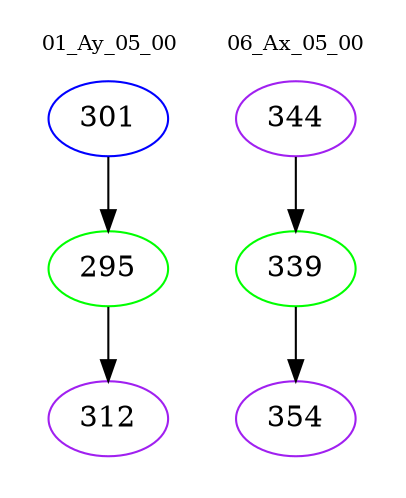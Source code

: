digraph{
subgraph cluster_0 {
color = white
label = "01_Ay_05_00";
fontsize=10;
T0_301 [label="301", color="blue"]
T0_301 -> T0_295 [color="black"]
T0_295 [label="295", color="green"]
T0_295 -> T0_312 [color="black"]
T0_312 [label="312", color="purple"]
}
subgraph cluster_1 {
color = white
label = "06_Ax_05_00";
fontsize=10;
T1_344 [label="344", color="purple"]
T1_344 -> T1_339 [color="black"]
T1_339 [label="339", color="green"]
T1_339 -> T1_354 [color="black"]
T1_354 [label="354", color="purple"]
}
}
